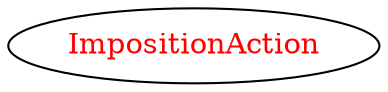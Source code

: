 digraph dependencyGraph {
 concentrate=true;
 ranksep="2.0";
 rankdir="LR"; 
 splines="ortho";
"ImpositionAction" [fontcolor="red"];
}